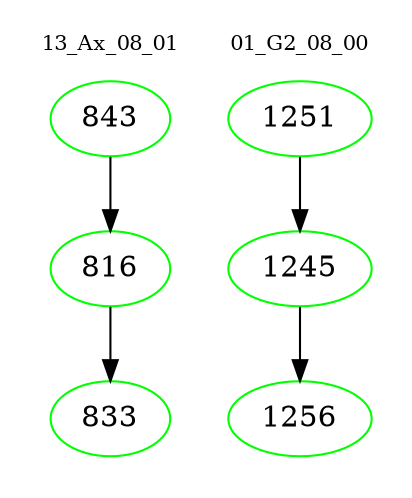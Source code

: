 digraph{
subgraph cluster_0 {
color = white
label = "13_Ax_08_01";
fontsize=10;
T0_843 [label="843", color="green"]
T0_843 -> T0_816 [color="black"]
T0_816 [label="816", color="green"]
T0_816 -> T0_833 [color="black"]
T0_833 [label="833", color="green"]
}
subgraph cluster_1 {
color = white
label = "01_G2_08_00";
fontsize=10;
T1_1251 [label="1251", color="green"]
T1_1251 -> T1_1245 [color="black"]
T1_1245 [label="1245", color="green"]
T1_1245 -> T1_1256 [color="black"]
T1_1256 [label="1256", color="green"]
}
}

